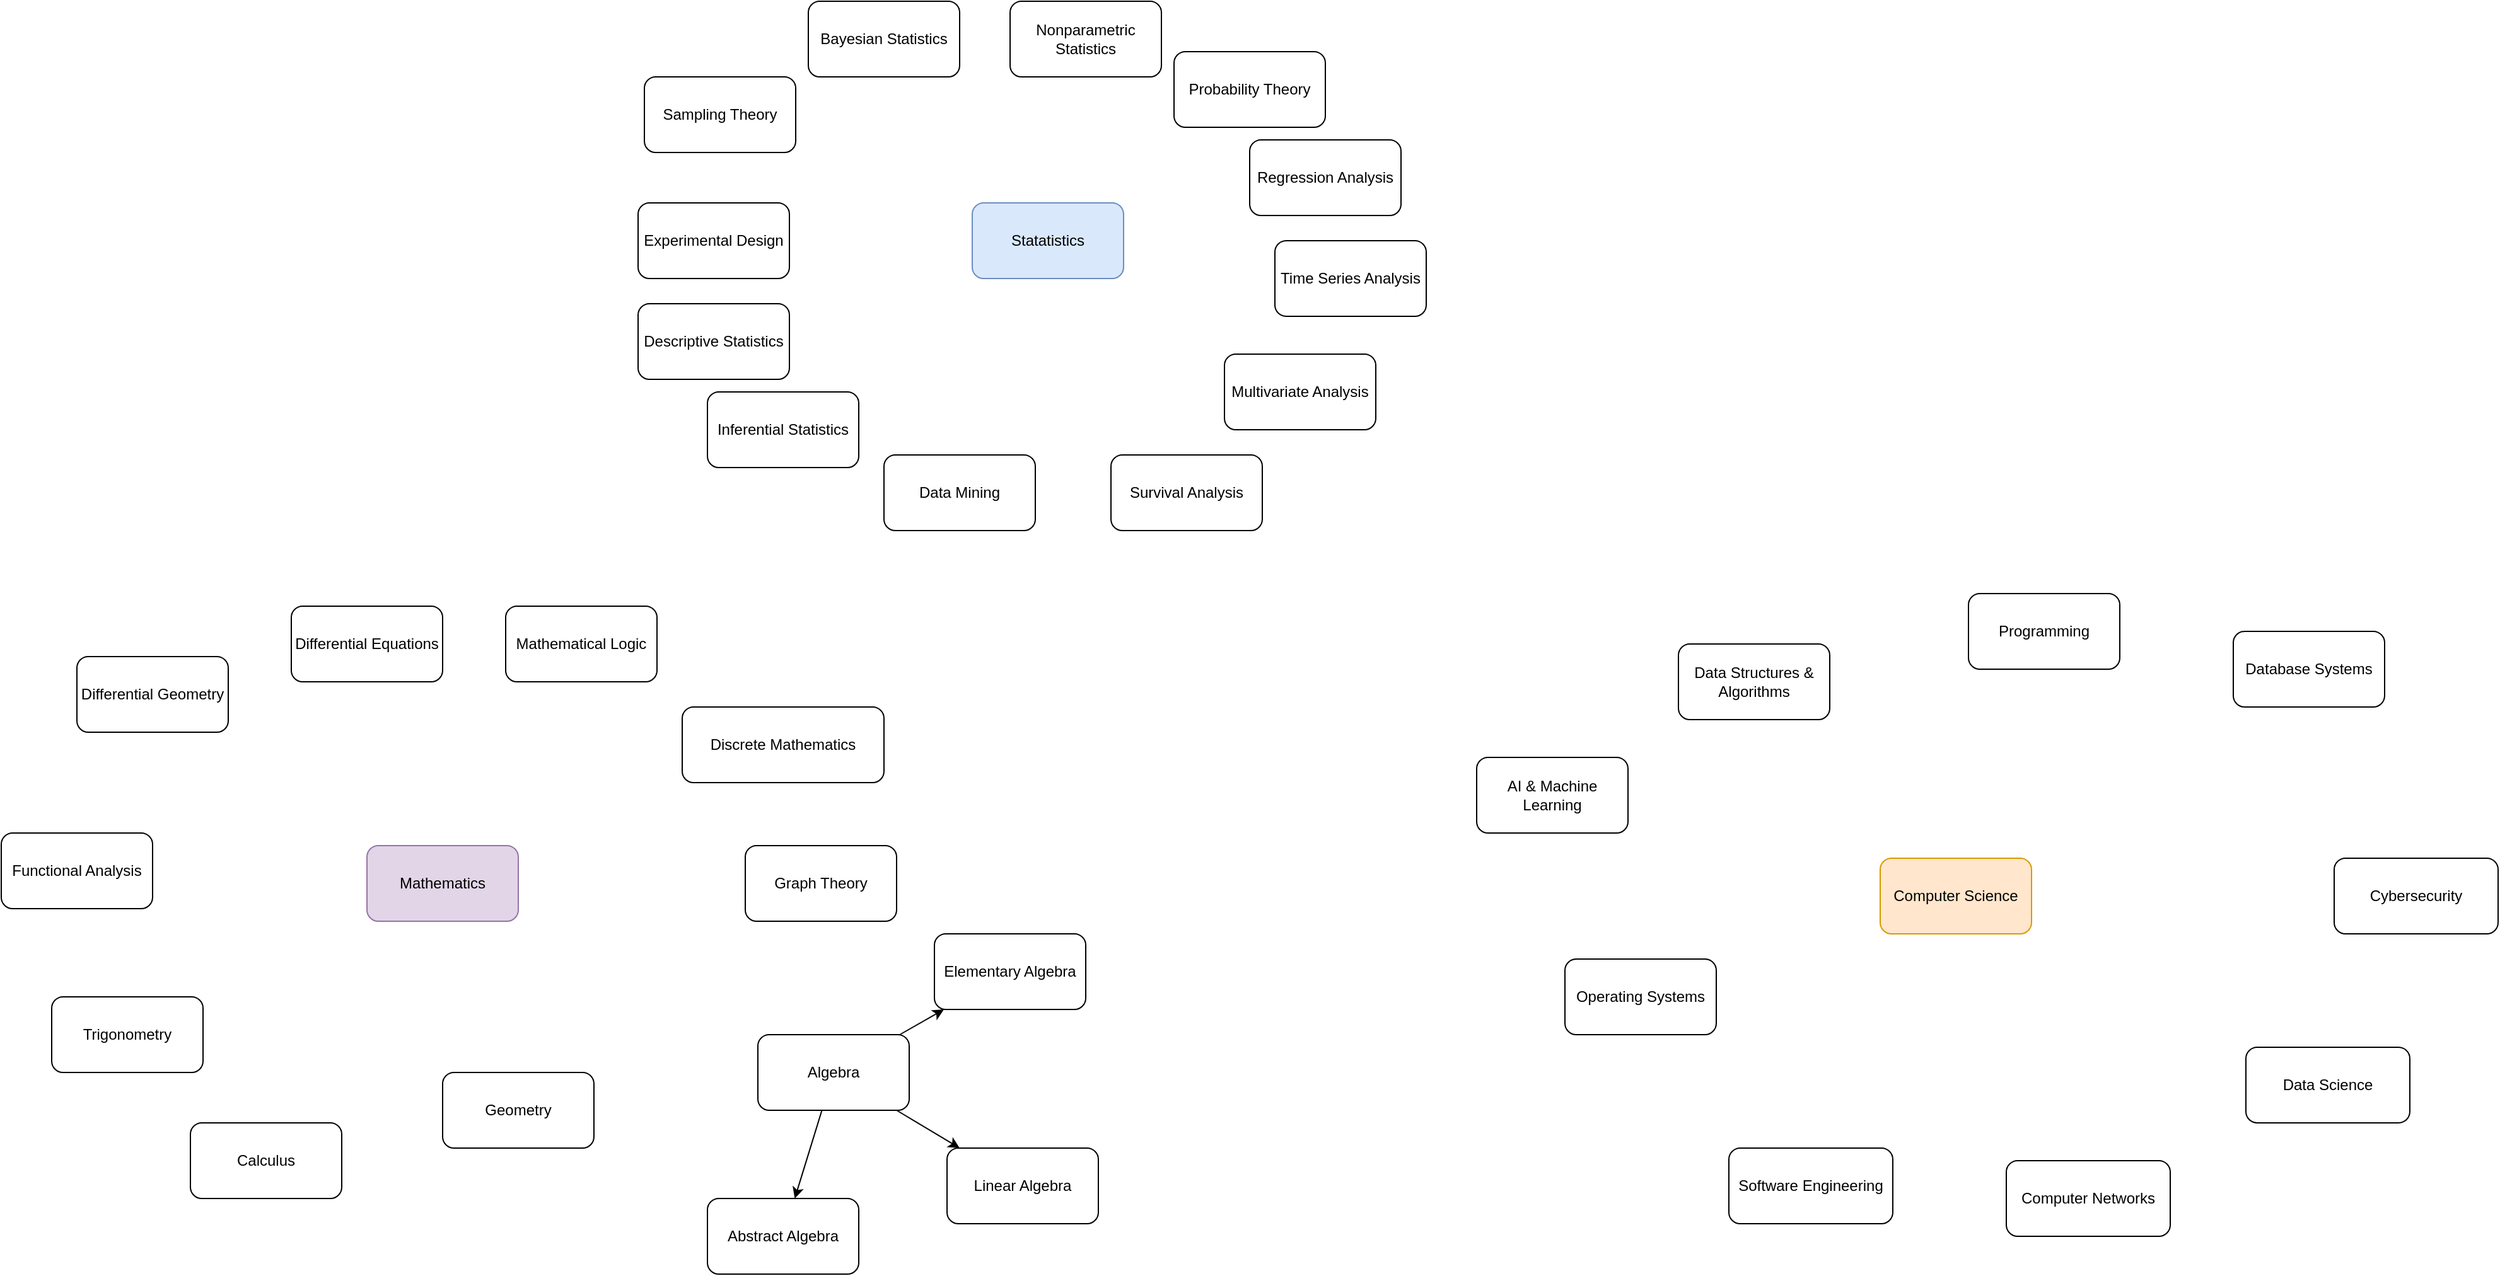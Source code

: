 <mxfile version="28.2.5">
  <diagram name="Page-1" id="p0OMV5ZRaiF7G75ynUCO">
    <mxGraphModel dx="1677" dy="1539" grid="1" gridSize="10" guides="1" tooltips="1" connect="1" arrows="1" fold="1" page="1" pageScale="1" pageWidth="850" pageHeight="1100" math="0" shadow="0">
      <root>
        <mxCell id="0" />
        <mxCell id="1" parent="0" />
        <mxCell id="CiDz0tIxBXkFjogCp8z9-14" value="Mathematics" style="rounded=1;whiteSpace=wrap;html=1;fillColor=#e1d5e7;strokeColor=#9673a6;" vertex="1" parent="1">
          <mxGeometry x="90" y="330" width="120" height="60" as="geometry" />
        </mxCell>
        <mxCell id="CiDz0tIxBXkFjogCp8z9-15" value="Statatistics" style="rounded=1;whiteSpace=wrap;html=1;fillColor=#dae8fc;strokeColor=#6c8ebf;" vertex="1" parent="1">
          <mxGeometry x="570" y="-180" width="120" height="60" as="geometry" />
        </mxCell>
        <mxCell id="CiDz0tIxBXkFjogCp8z9-16" value="Computer Science" style="rounded=1;whiteSpace=wrap;html=1;fillColor=#ffe6cc;strokeColor=#d79b00;" vertex="1" parent="1">
          <mxGeometry x="1290" y="340" width="120" height="60" as="geometry" />
        </mxCell>
        <mxCell id="CiDz0tIxBXkFjogCp8z9-22" value="Programming" style="rounded=1;whiteSpace=wrap;html=1;" vertex="1" parent="1">
          <mxGeometry x="1360" y="130" width="120" height="60" as="geometry" />
        </mxCell>
        <mxCell id="CiDz0tIxBXkFjogCp8z9-23" value="Data Structures &amp;amp; Algorithms" style="rounded=1;whiteSpace=wrap;html=1;" vertex="1" parent="1">
          <mxGeometry x="1130" y="170" width="120" height="60" as="geometry" />
        </mxCell>
        <mxCell id="CiDz0tIxBXkFjogCp8z9-24" value="Operating Systems" style="rounded=1;whiteSpace=wrap;html=1;" vertex="1" parent="1">
          <mxGeometry x="1040" y="420" width="120" height="60" as="geometry" />
        </mxCell>
        <mxCell id="CiDz0tIxBXkFjogCp8z9-25" value="Database Systems" style="rounded=1;whiteSpace=wrap;html=1;" vertex="1" parent="1">
          <mxGeometry x="1570" y="160" width="120" height="60" as="geometry" />
        </mxCell>
        <mxCell id="CiDz0tIxBXkFjogCp8z9-26" value="AI &amp;amp; Machine Learning" style="rounded=1;whiteSpace=wrap;html=1;" vertex="1" parent="1">
          <mxGeometry x="970" y="260" width="120" height="60" as="geometry" />
        </mxCell>
        <mxCell id="CiDz0tIxBXkFjogCp8z9-27" value="Software Engineering" style="rounded=1;whiteSpace=wrap;html=1;" vertex="1" parent="1">
          <mxGeometry x="1170" y="570" width="130" height="60" as="geometry" />
        </mxCell>
        <mxCell id="CiDz0tIxBXkFjogCp8z9-28" value="Computer Networks" style="rounded=1;whiteSpace=wrap;html=1;" vertex="1" parent="1">
          <mxGeometry x="1390" y="580" width="130" height="60" as="geometry" />
        </mxCell>
        <mxCell id="CiDz0tIxBXkFjogCp8z9-29" value="Cybersecurity" style="rounded=1;whiteSpace=wrap;html=1;" vertex="1" parent="1">
          <mxGeometry x="1650" y="340" width="130" height="60" as="geometry" />
        </mxCell>
        <mxCell id="CiDz0tIxBXkFjogCp8z9-30" value="Data Science" style="rounded=1;whiteSpace=wrap;html=1;" vertex="1" parent="1">
          <mxGeometry x="1580" y="490" width="130" height="60" as="geometry" />
        </mxCell>
        <mxCell id="CiDz0tIxBXkFjogCp8z9-59" style="rounded=0;orthogonalLoop=1;jettySize=auto;html=1;" edge="1" parent="1" source="CiDz0tIxBXkFjogCp8z9-31" target="CiDz0tIxBXkFjogCp8z9-56">
          <mxGeometry relative="1" as="geometry" />
        </mxCell>
        <mxCell id="CiDz0tIxBXkFjogCp8z9-60" style="rounded=0;orthogonalLoop=1;jettySize=auto;html=1;" edge="1" parent="1" source="CiDz0tIxBXkFjogCp8z9-31" target="CiDz0tIxBXkFjogCp8z9-57">
          <mxGeometry relative="1" as="geometry" />
        </mxCell>
        <mxCell id="CiDz0tIxBXkFjogCp8z9-61" style="rounded=0;orthogonalLoop=1;jettySize=auto;html=1;" edge="1" parent="1" source="CiDz0tIxBXkFjogCp8z9-31" target="CiDz0tIxBXkFjogCp8z9-58">
          <mxGeometry relative="1" as="geometry" />
        </mxCell>
        <mxCell id="CiDz0tIxBXkFjogCp8z9-31" value="Algebra" style="rounded=1;whiteSpace=wrap;html=1;" vertex="1" parent="1">
          <mxGeometry x="400" y="480" width="120" height="60" as="geometry" />
        </mxCell>
        <mxCell id="CiDz0tIxBXkFjogCp8z9-32" value="Geometry" style="rounded=1;whiteSpace=wrap;html=1;" vertex="1" parent="1">
          <mxGeometry x="150" y="510" width="120" height="60" as="geometry" />
        </mxCell>
        <mxCell id="CiDz0tIxBXkFjogCp8z9-34" value="Calculus" style="rounded=1;whiteSpace=wrap;html=1;" vertex="1" parent="1">
          <mxGeometry x="-50" y="550" width="120" height="60" as="geometry" />
        </mxCell>
        <mxCell id="CiDz0tIxBXkFjogCp8z9-35" value="Trigonometry" style="rounded=1;whiteSpace=wrap;html=1;" vertex="1" parent="1">
          <mxGeometry x="-160" y="450" width="120" height="60" as="geometry" />
        </mxCell>
        <mxCell id="CiDz0tIxBXkFjogCp8z9-36" value="Descriptive Statistics" style="rounded=1;whiteSpace=wrap;html=1;" vertex="1" parent="1">
          <mxGeometry x="305" y="-100" width="120" height="60" as="geometry" />
        </mxCell>
        <mxCell id="CiDz0tIxBXkFjogCp8z9-37" value="Inferential Statistics" style="rounded=1;whiteSpace=wrap;html=1;" vertex="1" parent="1">
          <mxGeometry x="360" y="-30" width="120" height="60" as="geometry" />
        </mxCell>
        <mxCell id="CiDz0tIxBXkFjogCp8z9-38" value="Probability Theory" style="rounded=1;whiteSpace=wrap;html=1;" vertex="1" parent="1">
          <mxGeometry x="730" y="-300" width="120" height="60" as="geometry" />
        </mxCell>
        <mxCell id="CiDz0tIxBXkFjogCp8z9-39" value="Experimental Design" style="rounded=1;whiteSpace=wrap;html=1;" vertex="1" parent="1">
          <mxGeometry x="305" y="-180" width="120" height="60" as="geometry" />
        </mxCell>
        <mxCell id="CiDz0tIxBXkFjogCp8z9-40" value="Data Mining" style="rounded=1;whiteSpace=wrap;html=1;" vertex="1" parent="1">
          <mxGeometry x="500" y="20" width="120" height="60" as="geometry" />
        </mxCell>
        <mxCell id="CiDz0tIxBXkFjogCp8z9-41" value="Sampling Theory" style="rounded=1;whiteSpace=wrap;html=1;" vertex="1" parent="1">
          <mxGeometry x="310" y="-280" width="120" height="60" as="geometry" />
        </mxCell>
        <mxCell id="CiDz0tIxBXkFjogCp8z9-42" value="Nonparametric Statistics" style="rounded=1;whiteSpace=wrap;html=1;" vertex="1" parent="1">
          <mxGeometry x="600" y="-340" width="120" height="60" as="geometry" />
        </mxCell>
        <mxCell id="CiDz0tIxBXkFjogCp8z9-43" value="Bayesian Statistics" style="rounded=1;whiteSpace=wrap;html=1;" vertex="1" parent="1">
          <mxGeometry x="440" y="-340" width="120" height="60" as="geometry" />
        </mxCell>
        <mxCell id="CiDz0tIxBXkFjogCp8z9-44" value="Regression Analysis" style="rounded=1;whiteSpace=wrap;html=1;" vertex="1" parent="1">
          <mxGeometry x="790" y="-230" width="120" height="60" as="geometry" />
        </mxCell>
        <mxCell id="CiDz0tIxBXkFjogCp8z9-45" value="Time Series Analysis" style="rounded=1;whiteSpace=wrap;html=1;" vertex="1" parent="1">
          <mxGeometry x="810" y="-150" width="120" height="60" as="geometry" />
        </mxCell>
        <mxCell id="CiDz0tIxBXkFjogCp8z9-46" value="Multivariate Analysis" style="rounded=1;whiteSpace=wrap;html=1;" vertex="1" parent="1">
          <mxGeometry x="770" y="-60" width="120" height="60" as="geometry" />
        </mxCell>
        <mxCell id="CiDz0tIxBXkFjogCp8z9-47" value="Survival Analysis" style="rounded=1;whiteSpace=wrap;html=1;" vertex="1" parent="1">
          <mxGeometry x="680" y="20" width="120" height="60" as="geometry" />
        </mxCell>
        <mxCell id="CiDz0tIxBXkFjogCp8z9-48" value="Graph Theory" style="rounded=1;whiteSpace=wrap;html=1;" vertex="1" parent="1">
          <mxGeometry x="390" y="330" width="120" height="60" as="geometry" />
        </mxCell>
        <mxCell id="CiDz0tIxBXkFjogCp8z9-49" value="Mathematical Logic" style="rounded=1;whiteSpace=wrap;html=1;" vertex="1" parent="1">
          <mxGeometry x="200" y="140" width="120" height="60" as="geometry" />
        </mxCell>
        <mxCell id="CiDz0tIxBXkFjogCp8z9-50" value="Discrete Mathematics" style="rounded=1;whiteSpace=wrap;html=1;" vertex="1" parent="1">
          <mxGeometry x="340" y="220" width="160" height="60" as="geometry" />
        </mxCell>
        <mxCell id="CiDz0tIxBXkFjogCp8z9-51" value="Differential Equations" style="rounded=1;whiteSpace=wrap;html=1;" vertex="1" parent="1">
          <mxGeometry x="30" y="140" width="120" height="60" as="geometry" />
        </mxCell>
        <mxCell id="CiDz0tIxBXkFjogCp8z9-52" value="Differential Geometry" style="rounded=1;whiteSpace=wrap;html=1;" vertex="1" parent="1">
          <mxGeometry x="-140" y="180" width="120" height="60" as="geometry" />
        </mxCell>
        <mxCell id="CiDz0tIxBXkFjogCp8z9-53" value="Functional Analysis" style="rounded=1;whiteSpace=wrap;html=1;" vertex="1" parent="1">
          <mxGeometry x="-200" y="320" width="120" height="60" as="geometry" />
        </mxCell>
        <mxCell id="CiDz0tIxBXkFjogCp8z9-56" value="Elementary Algebra" style="rounded=1;whiteSpace=wrap;html=1;" vertex="1" parent="1">
          <mxGeometry x="540" y="400" width="120" height="60" as="geometry" />
        </mxCell>
        <mxCell id="CiDz0tIxBXkFjogCp8z9-57" value="Linear Algebra" style="rounded=1;whiteSpace=wrap;html=1;" vertex="1" parent="1">
          <mxGeometry x="550" y="570" width="120" height="60" as="geometry" />
        </mxCell>
        <mxCell id="CiDz0tIxBXkFjogCp8z9-58" value="Abstract Algebra" style="rounded=1;whiteSpace=wrap;html=1;" vertex="1" parent="1">
          <mxGeometry x="360" y="610" width="120" height="60" as="geometry" />
        </mxCell>
      </root>
    </mxGraphModel>
  </diagram>
</mxfile>
